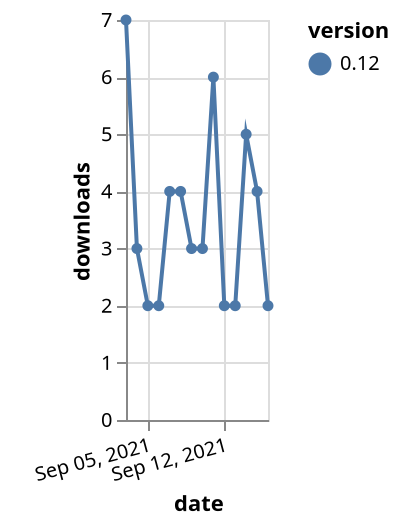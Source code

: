 {"$schema": "https://vega.github.io/schema/vega-lite/v5.json", "description": "A simple bar chart with embedded data.", "data": {"values": [{"date": "2021-09-03", "total": 17625, "delta": 7, "version": "0.12"}, {"date": "2021-09-04", "total": 17628, "delta": 3, "version": "0.12"}, {"date": "2021-09-05", "total": 17630, "delta": 2, "version": "0.12"}, {"date": "2021-09-06", "total": 17632, "delta": 2, "version": "0.12"}, {"date": "2021-09-07", "total": 17636, "delta": 4, "version": "0.12"}, {"date": "2021-09-08", "total": 17640, "delta": 4, "version": "0.12"}, {"date": "2021-09-09", "total": 17643, "delta": 3, "version": "0.12"}, {"date": "2021-09-10", "total": 17646, "delta": 3, "version": "0.12"}, {"date": "2021-09-11", "total": 17652, "delta": 6, "version": "0.12"}, {"date": "2021-09-12", "total": 17654, "delta": 2, "version": "0.12"}, {"date": "2021-09-13", "total": 17656, "delta": 2, "version": "0.12"}, {"date": "2021-09-14", "total": 17661, "delta": 5, "version": "0.12"}, {"date": "2021-09-15", "total": 17665, "delta": 4, "version": "0.12"}, {"date": "2021-09-16", "total": 17667, "delta": 2, "version": "0.12"}]}, "width": "container", "mark": {"type": "line", "point": {"filled": true}}, "encoding": {"x": {"field": "date", "type": "temporal", "timeUnit": "yearmonthdate", "title": "date", "axis": {"labelAngle": -15}}, "y": {"field": "delta", "type": "quantitative", "title": "downloads"}, "color": {"field": "version", "type": "nominal"}, "tooltip": {"field": "delta"}}}